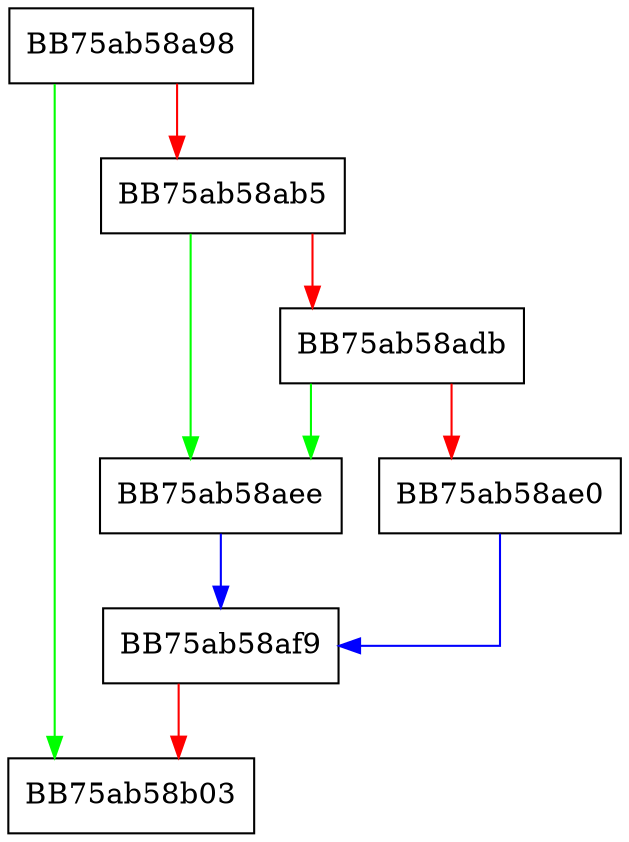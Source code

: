 digraph sqlite3_vfs_register {
  node [shape="box"];
  graph [splines=ortho];
  BB75ab58a98 -> BB75ab58b03 [color="green"];
  BB75ab58a98 -> BB75ab58ab5 [color="red"];
  BB75ab58ab5 -> BB75ab58aee [color="green"];
  BB75ab58ab5 -> BB75ab58adb [color="red"];
  BB75ab58adb -> BB75ab58aee [color="green"];
  BB75ab58adb -> BB75ab58ae0 [color="red"];
  BB75ab58ae0 -> BB75ab58af9 [color="blue"];
  BB75ab58aee -> BB75ab58af9 [color="blue"];
  BB75ab58af9 -> BB75ab58b03 [color="red"];
}